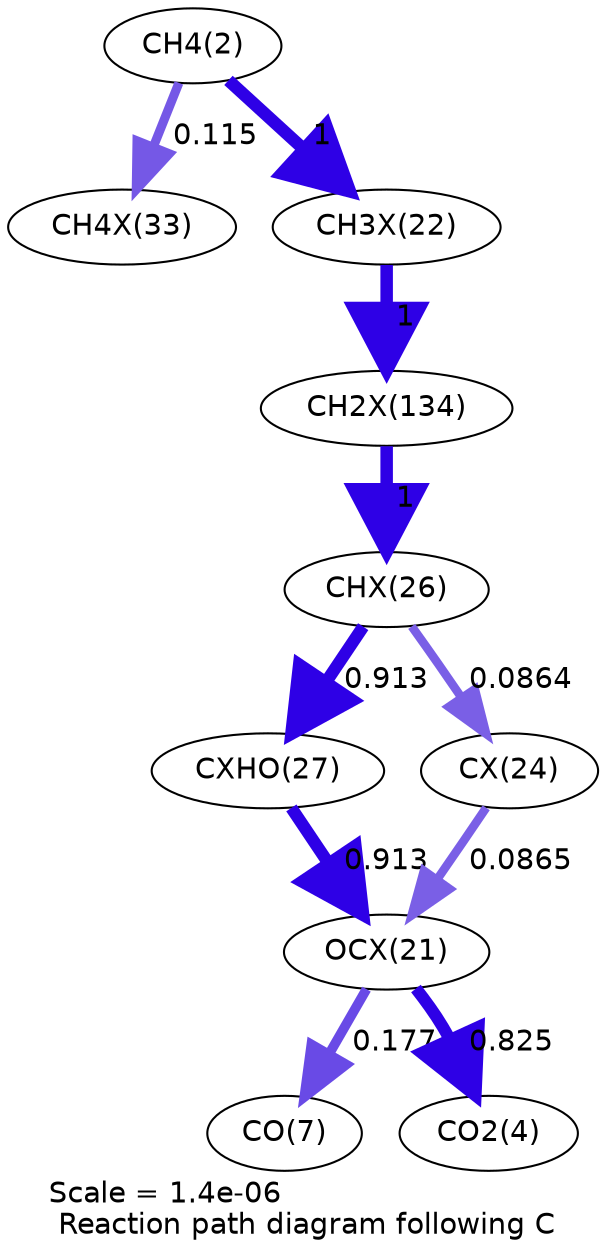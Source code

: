 digraph reaction_paths {
center=1;
s4 -> s30[fontname="Helvetica", penwidth=4.37, arrowsize=2.18, color="0.7, 0.615, 0.9"
, label=" 0.115"];
s4 -> s25[fontname="Helvetica", penwidth=6, arrowsize=3, color="0.7, 1.5, 0.9"
, label=" 1"];
s25 -> s35[fontname="Helvetica", penwidth=6, arrowsize=3, color="0.7, 1.5, 0.9"
, label=" 1"];
s35 -> s28[fontname="Helvetica", penwidth=6, arrowsize=3, color="0.7, 1.5, 0.9"
, label=" 1"];
s28 -> s29[fontname="Helvetica", penwidth=5.93, arrowsize=2.97, color="0.7, 1.41, 0.9"
, label=" 0.913"];
s28 -> s27[fontname="Helvetica", penwidth=4.15, arrowsize=2.08, color="0.7, 0.586, 0.9"
, label=" 0.0864"];
s29 -> s24[fontname="Helvetica", penwidth=5.93, arrowsize=2.97, color="0.7, 1.41, 0.9"
, label=" 0.913"];
s27 -> s24[fontname="Helvetica", penwidth=4.15, arrowsize=2.08, color="0.7, 0.586, 0.9"
, label=" 0.0865"];
s24 -> s9[fontname="Helvetica", penwidth=4.69, arrowsize=2.35, color="0.7, 0.677, 0.9"
, label=" 0.177"];
s24 -> s6[fontname="Helvetica", penwidth=5.85, arrowsize=2.93, color="0.7, 1.33, 0.9"
, label=" 0.825"];
s4 [ fontname="Helvetica", label="CH4(2)"];
s6 [ fontname="Helvetica", label="CO2(4)"];
s9 [ fontname="Helvetica", label="CO(7)"];
s24 [ fontname="Helvetica", label="OCX(21)"];
s25 [ fontname="Helvetica", label="CH3X(22)"];
s27 [ fontname="Helvetica", label="CX(24)"];
s28 [ fontname="Helvetica", label="CHX(26)"];
s29 [ fontname="Helvetica", label="CXHO(27)"];
s30 [ fontname="Helvetica", label="CH4X(33)"];
s35 [ fontname="Helvetica", label="CH2X(134)"];
 label = "Scale = 1.4e-06\l Reaction path diagram following C";
 fontname = "Helvetica";
}
